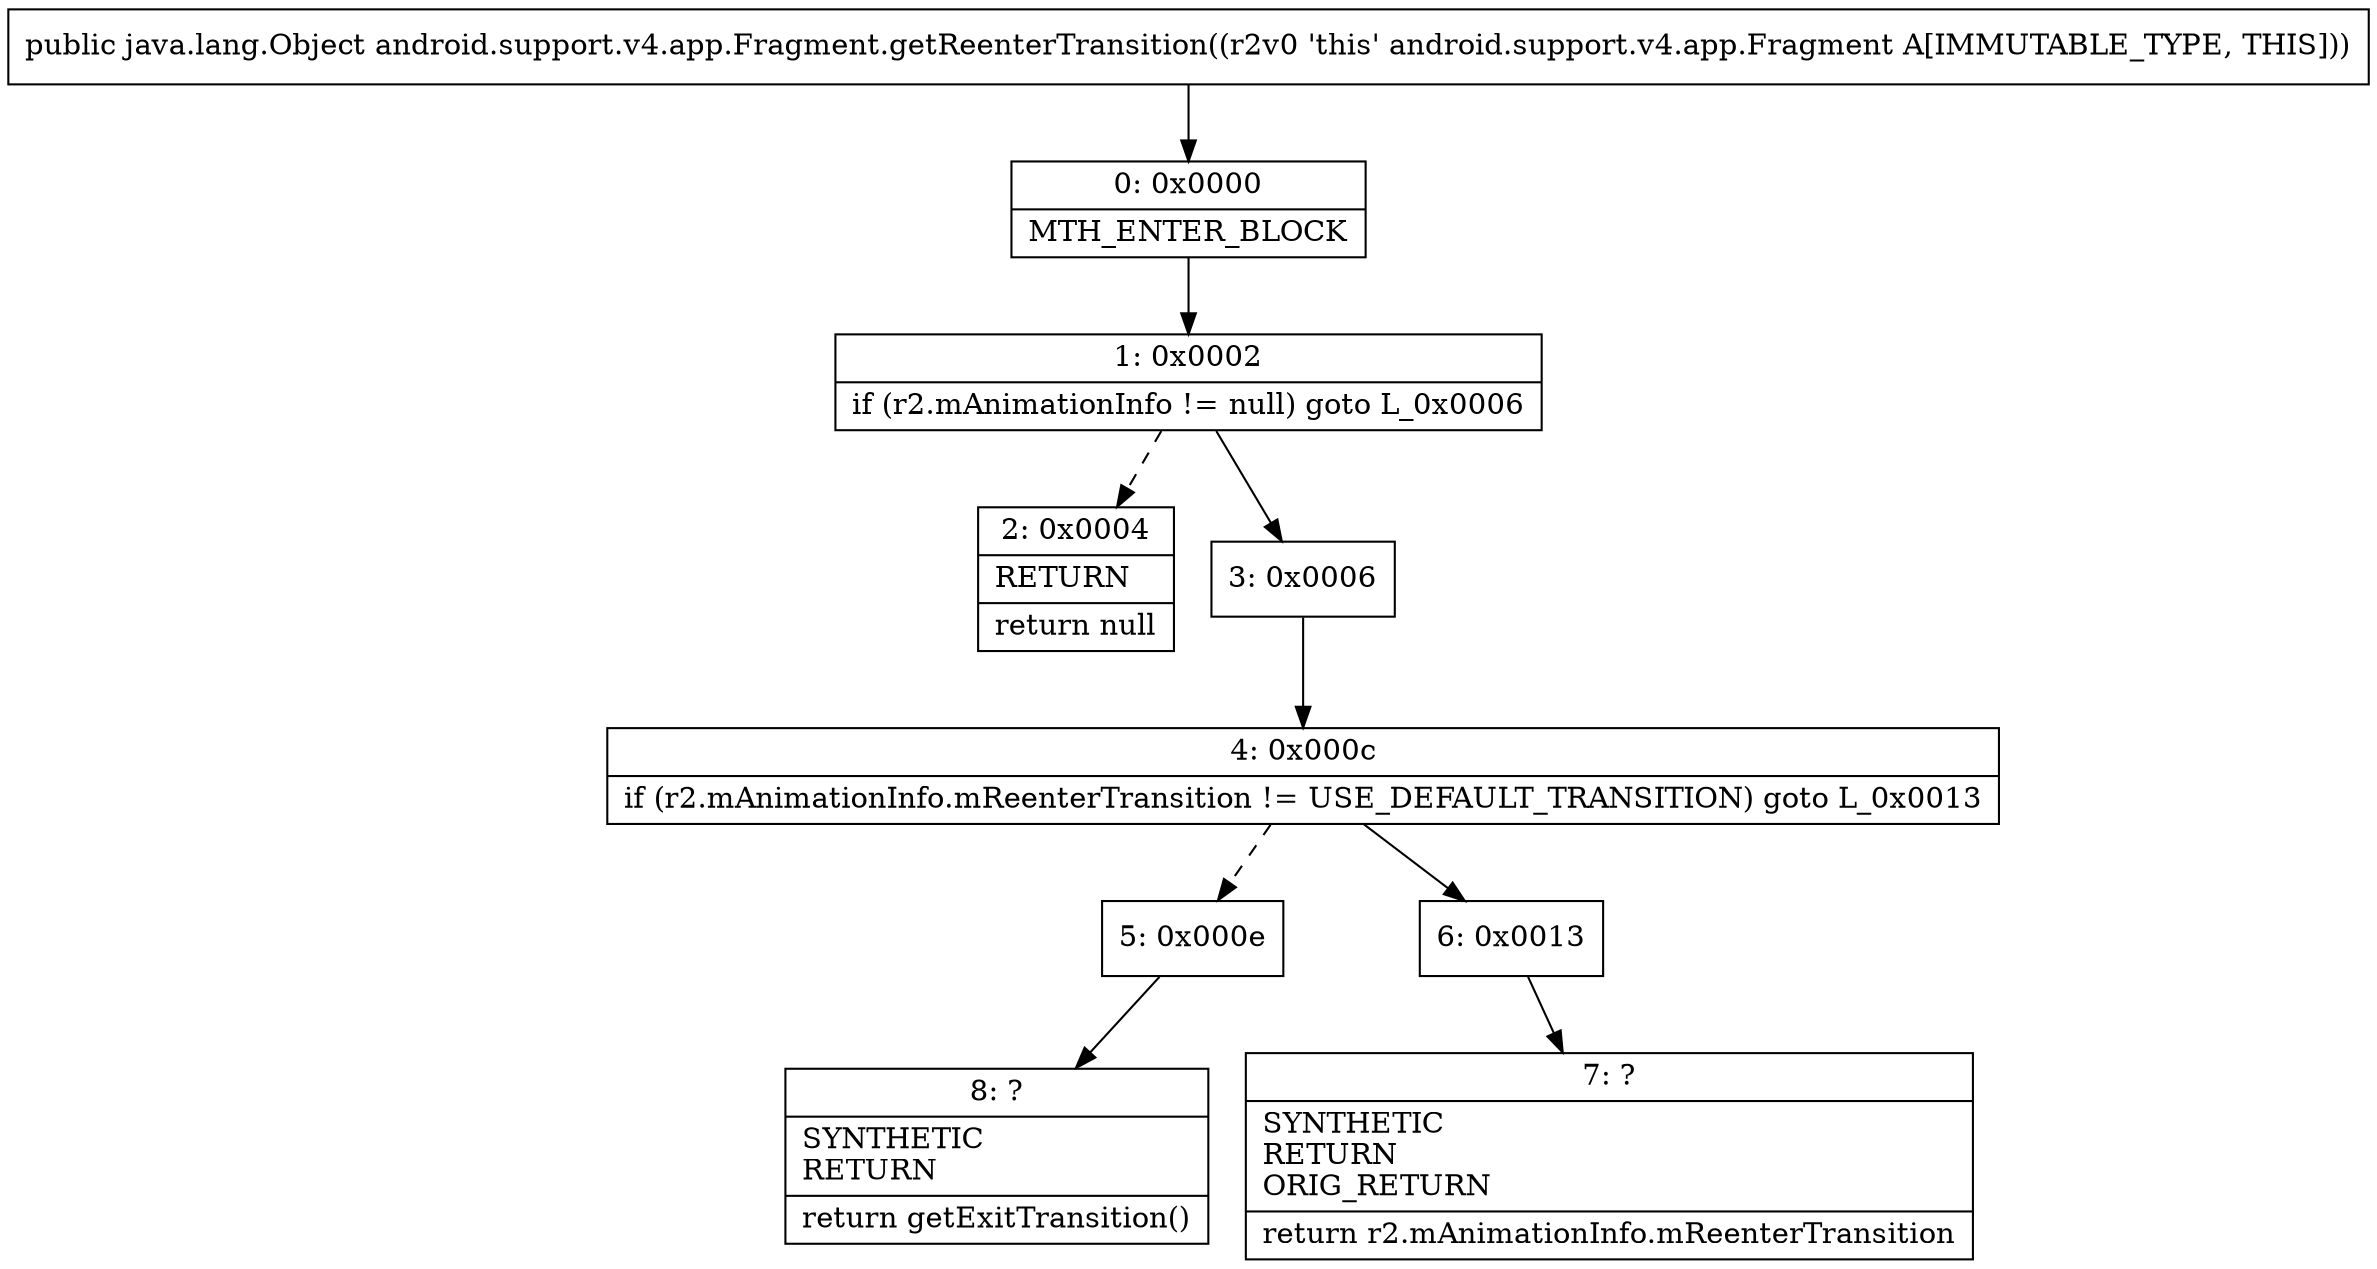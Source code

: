 digraph "CFG forandroid.support.v4.app.Fragment.getReenterTransition()Ljava\/lang\/Object;" {
Node_0 [shape=record,label="{0\:\ 0x0000|MTH_ENTER_BLOCK\l}"];
Node_1 [shape=record,label="{1\:\ 0x0002|if (r2.mAnimationInfo != null) goto L_0x0006\l}"];
Node_2 [shape=record,label="{2\:\ 0x0004|RETURN\l|return null\l}"];
Node_3 [shape=record,label="{3\:\ 0x0006}"];
Node_4 [shape=record,label="{4\:\ 0x000c|if (r2.mAnimationInfo.mReenterTransition != USE_DEFAULT_TRANSITION) goto L_0x0013\l}"];
Node_5 [shape=record,label="{5\:\ 0x000e}"];
Node_6 [shape=record,label="{6\:\ 0x0013}"];
Node_7 [shape=record,label="{7\:\ ?|SYNTHETIC\lRETURN\lORIG_RETURN\l|return r2.mAnimationInfo.mReenterTransition\l}"];
Node_8 [shape=record,label="{8\:\ ?|SYNTHETIC\lRETURN\l|return getExitTransition()\l}"];
MethodNode[shape=record,label="{public java.lang.Object android.support.v4.app.Fragment.getReenterTransition((r2v0 'this' android.support.v4.app.Fragment A[IMMUTABLE_TYPE, THIS])) }"];
MethodNode -> Node_0;
Node_0 -> Node_1;
Node_1 -> Node_2[style=dashed];
Node_1 -> Node_3;
Node_3 -> Node_4;
Node_4 -> Node_5[style=dashed];
Node_4 -> Node_6;
Node_5 -> Node_8;
Node_6 -> Node_7;
}

